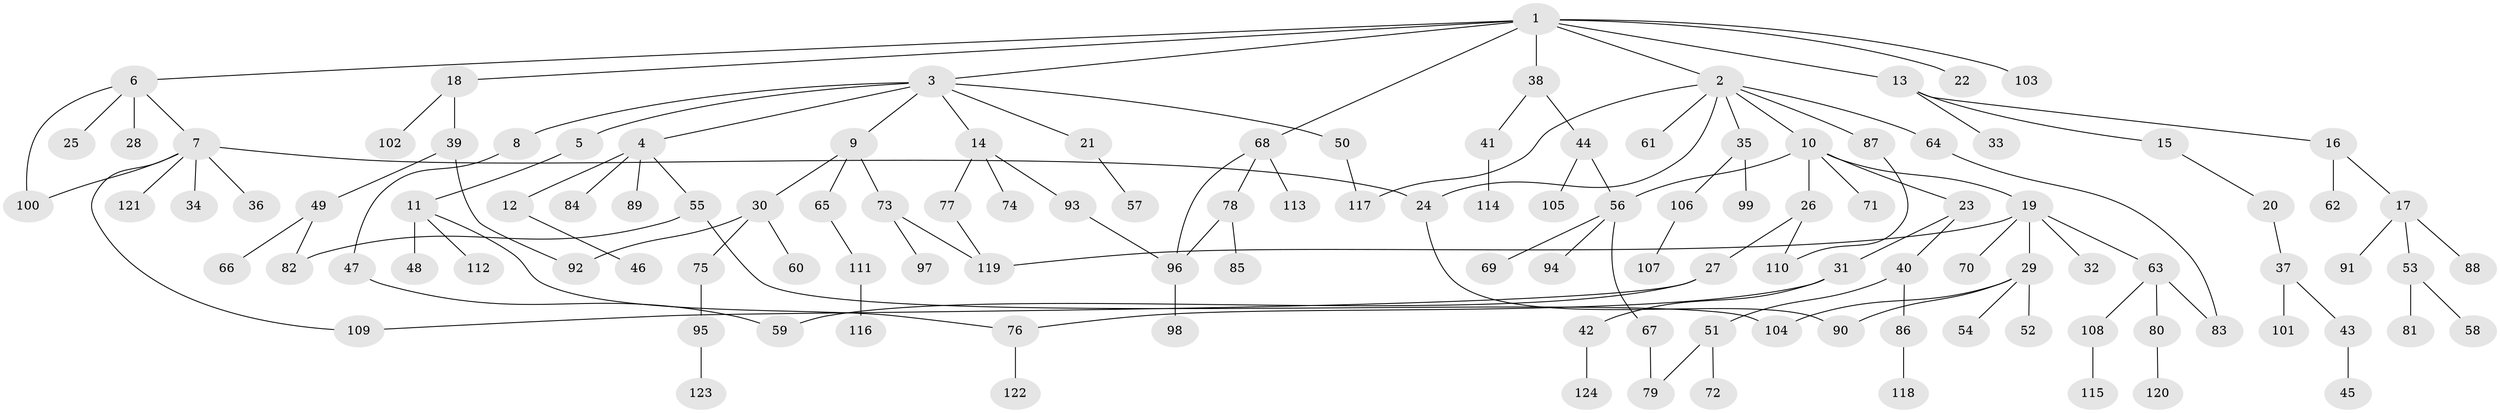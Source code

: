 // Generated by graph-tools (version 1.1) at 2025/25/03/09/25 03:25:26]
// undirected, 124 vertices, 141 edges
graph export_dot {
graph [start="1"]
  node [color=gray90,style=filled];
  1;
  2;
  3;
  4;
  5;
  6;
  7;
  8;
  9;
  10;
  11;
  12;
  13;
  14;
  15;
  16;
  17;
  18;
  19;
  20;
  21;
  22;
  23;
  24;
  25;
  26;
  27;
  28;
  29;
  30;
  31;
  32;
  33;
  34;
  35;
  36;
  37;
  38;
  39;
  40;
  41;
  42;
  43;
  44;
  45;
  46;
  47;
  48;
  49;
  50;
  51;
  52;
  53;
  54;
  55;
  56;
  57;
  58;
  59;
  60;
  61;
  62;
  63;
  64;
  65;
  66;
  67;
  68;
  69;
  70;
  71;
  72;
  73;
  74;
  75;
  76;
  77;
  78;
  79;
  80;
  81;
  82;
  83;
  84;
  85;
  86;
  87;
  88;
  89;
  90;
  91;
  92;
  93;
  94;
  95;
  96;
  97;
  98;
  99;
  100;
  101;
  102;
  103;
  104;
  105;
  106;
  107;
  108;
  109;
  110;
  111;
  112;
  113;
  114;
  115;
  116;
  117;
  118;
  119;
  120;
  121;
  122;
  123;
  124;
  1 -- 2;
  1 -- 3;
  1 -- 6;
  1 -- 13;
  1 -- 18;
  1 -- 22;
  1 -- 38;
  1 -- 68;
  1 -- 103;
  2 -- 10;
  2 -- 24;
  2 -- 35;
  2 -- 61;
  2 -- 64;
  2 -- 87;
  2 -- 117;
  3 -- 4;
  3 -- 5;
  3 -- 8;
  3 -- 9;
  3 -- 14;
  3 -- 21;
  3 -- 50;
  4 -- 12;
  4 -- 55;
  4 -- 84;
  4 -- 89;
  5 -- 11;
  6 -- 7;
  6 -- 25;
  6 -- 28;
  6 -- 100;
  7 -- 34;
  7 -- 36;
  7 -- 121;
  7 -- 109;
  7 -- 24;
  7 -- 100;
  8 -- 47;
  9 -- 30;
  9 -- 65;
  9 -- 73;
  10 -- 19;
  10 -- 23;
  10 -- 26;
  10 -- 71;
  10 -- 56;
  11 -- 48;
  11 -- 76;
  11 -- 112;
  12 -- 46;
  13 -- 15;
  13 -- 16;
  13 -- 33;
  14 -- 74;
  14 -- 77;
  14 -- 93;
  15 -- 20;
  16 -- 17;
  16 -- 62;
  17 -- 53;
  17 -- 88;
  17 -- 91;
  18 -- 39;
  18 -- 102;
  19 -- 29;
  19 -- 32;
  19 -- 63;
  19 -- 70;
  19 -- 119;
  20 -- 37;
  21 -- 57;
  23 -- 31;
  23 -- 40;
  24 -- 90;
  26 -- 27;
  26 -- 110;
  27 -- 59;
  27 -- 109;
  29 -- 52;
  29 -- 54;
  29 -- 104;
  29 -- 90;
  30 -- 60;
  30 -- 75;
  30 -- 92;
  31 -- 42;
  31 -- 76;
  35 -- 99;
  35 -- 106;
  37 -- 43;
  37 -- 101;
  38 -- 41;
  38 -- 44;
  39 -- 49;
  39 -- 92;
  40 -- 51;
  40 -- 86;
  41 -- 114;
  42 -- 124;
  43 -- 45;
  44 -- 56;
  44 -- 105;
  47 -- 59;
  49 -- 66;
  49 -- 82;
  50 -- 117;
  51 -- 72;
  51 -- 79;
  53 -- 58;
  53 -- 81;
  55 -- 82;
  55 -- 104;
  56 -- 67;
  56 -- 69;
  56 -- 94;
  63 -- 80;
  63 -- 83;
  63 -- 108;
  64 -- 83;
  65 -- 111;
  67 -- 79;
  68 -- 78;
  68 -- 113;
  68 -- 96;
  73 -- 97;
  73 -- 119;
  75 -- 95;
  76 -- 122;
  77 -- 119;
  78 -- 85;
  78 -- 96;
  80 -- 120;
  86 -- 118;
  87 -- 110;
  93 -- 96;
  95 -- 123;
  96 -- 98;
  106 -- 107;
  108 -- 115;
  111 -- 116;
}
